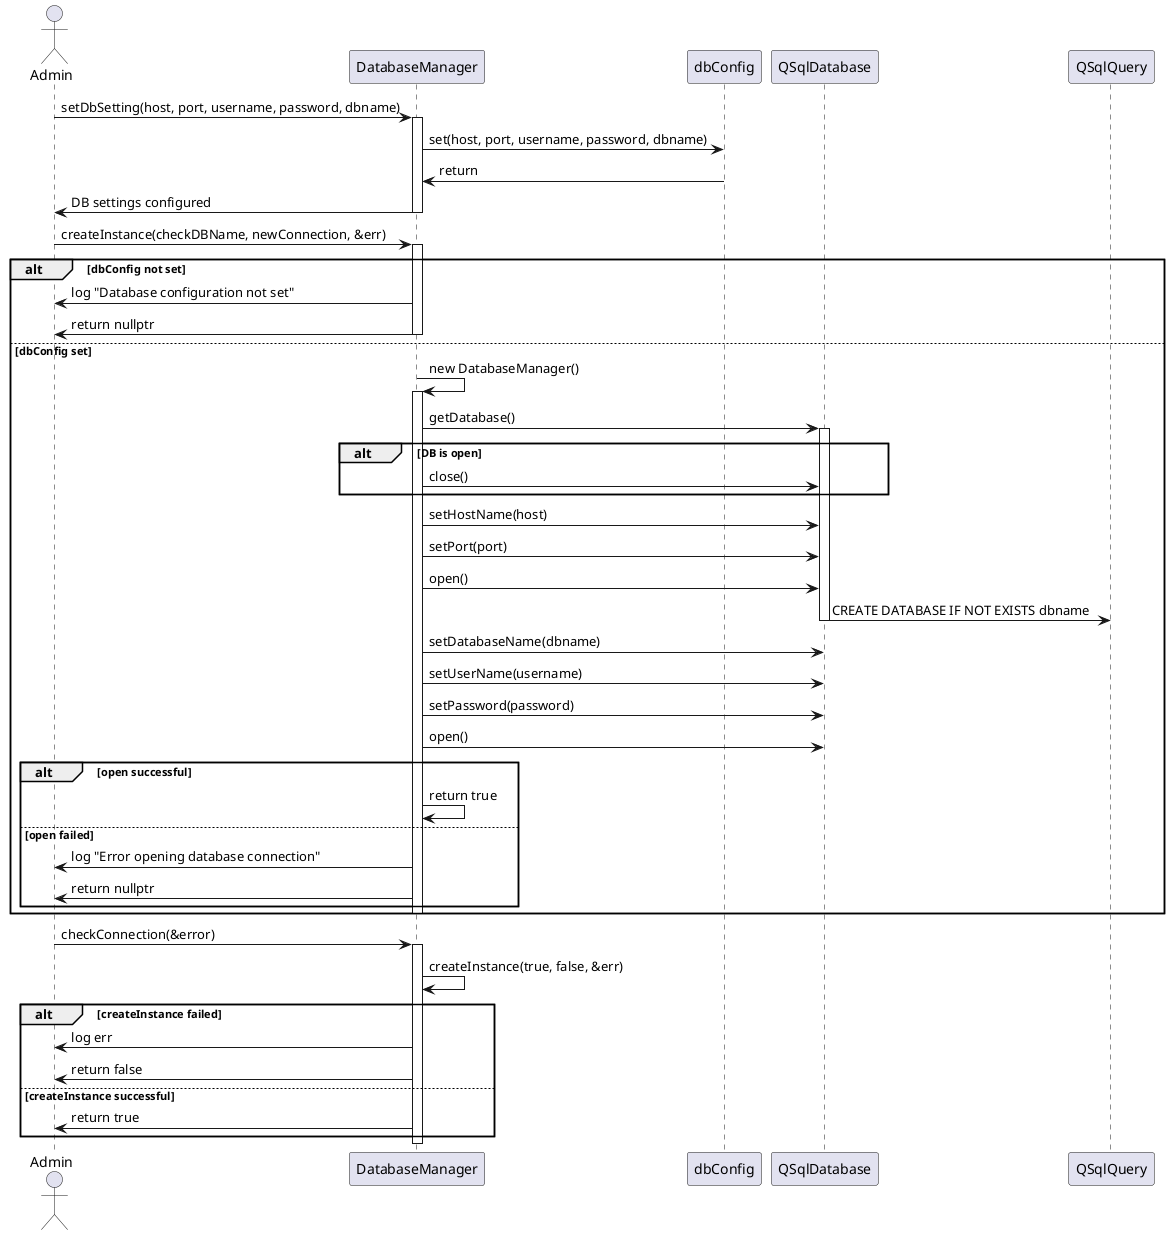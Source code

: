 @startuml DatabaseManager Init Sequence Diagram
actor Admin
participant "DatabaseManager" as DM
participant "dbConfig" as Config
participant "QSqlDatabase" as DB
participant "QSqlQuery" as Query

Admin -> DM: setDbSetting(host, port, username, password, dbname)
activate DM
DM -> Config: set(host, port, username, password, dbname)
Config -> DM: return
DM -> Admin: DB settings configured
deactivate DM

Admin -> DM: createInstance(checkDBName, newConnection, &err)
activate DM
alt dbConfig not set
    DM -> Admin: log "Database configuration not set"
    DM -> Admin: return nullptr
    deactivate DM
else dbConfig set
    DM -> DM: new DatabaseManager()
    activate DM
    DM -> DB: getDatabase()
    activate DB
    alt DB is open
        DM -> DB: close()
    end
    DM -> DB: setHostName(host)
    DM -> DB: setPort(port)
    DM -> DB: open()
    DB -> Query: CREATE DATABASE IF NOT EXISTS dbname
    deactivate DB
    DM -> DB: setDatabaseName(dbname)
    DM -> DB: setUserName(username)
    DM -> DB: setPassword(password)
    DM -> DB: open()
    alt open successful
        DM -> DM: return true
    else open failed
        DM -> Admin: log "Error opening database connection"
        DM -> Admin: return nullptr
    end
    deactivate DM
end

Admin -> DM: checkConnection(&error)
activate DM
DM -> DM: createInstance(true, false, &err)
alt createInstance failed
    DM -> Admin: log err
    DM -> Admin: return false
else createInstance successful
    DM -> Admin: return true
end
deactivate DM
@enduml
